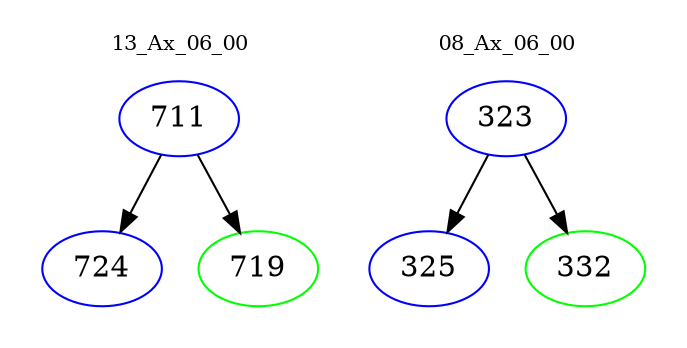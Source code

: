 digraph{
subgraph cluster_0 {
color = white
label = "13_Ax_06_00";
fontsize=10;
T0_711 [label="711", color="blue"]
T0_711 -> T0_724 [color="black"]
T0_724 [label="724", color="blue"]
T0_711 -> T0_719 [color="black"]
T0_719 [label="719", color="green"]
}
subgraph cluster_1 {
color = white
label = "08_Ax_06_00";
fontsize=10;
T1_323 [label="323", color="blue"]
T1_323 -> T1_325 [color="black"]
T1_325 [label="325", color="blue"]
T1_323 -> T1_332 [color="black"]
T1_332 [label="332", color="green"]
}
}
